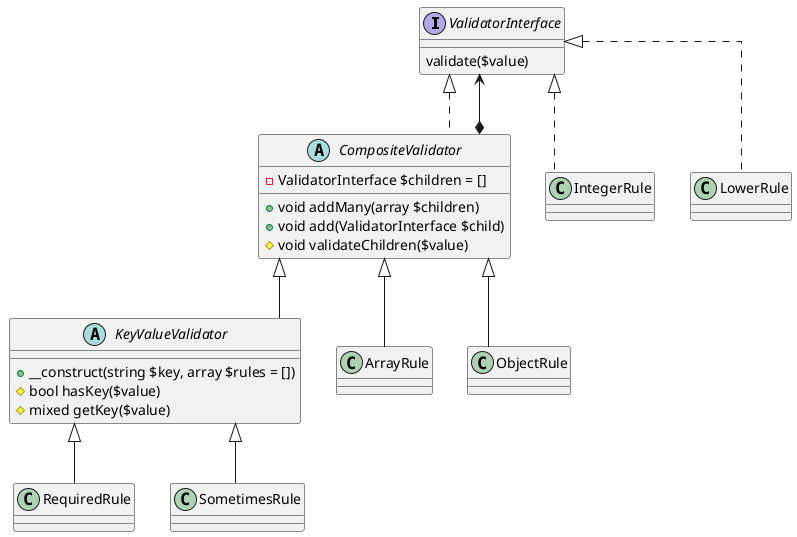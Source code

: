 @startuml
skinparam linetype ortho
interface ValidatorInterface
ValidatorInterface : validate($value)

abstract class CompositeValidator {
  -ValidatorInterface $children = []
  +void addMany(array $children)
  +void add(ValidatorInterface $child)
  #void validateChildren($value)
}
ValidatorInterface <|.. CompositeValidator
CompositeValidator *--> ValidatorInterface

abstract class KeyValueValidator {
  +__construct(string $key, array $rules = [])
  #bool hasKey($value)
  #mixed getKey($value)
}
CompositeValidator <|-- KeyValueValidator

class IntegerRule
ValidatorInterface <|.. IntegerRule

class LowerRule
ValidatorInterface <|.. LowerRule

class ArrayRule
CompositeValidator <|-- ArrayRule

class ObjectRule
CompositeValidator <|-- ObjectRule

class RequiredRule
KeyValueValidator <|-- RequiredRule

class SometimesRule
KeyValueValidator <|-- SometimesRule
@enduml